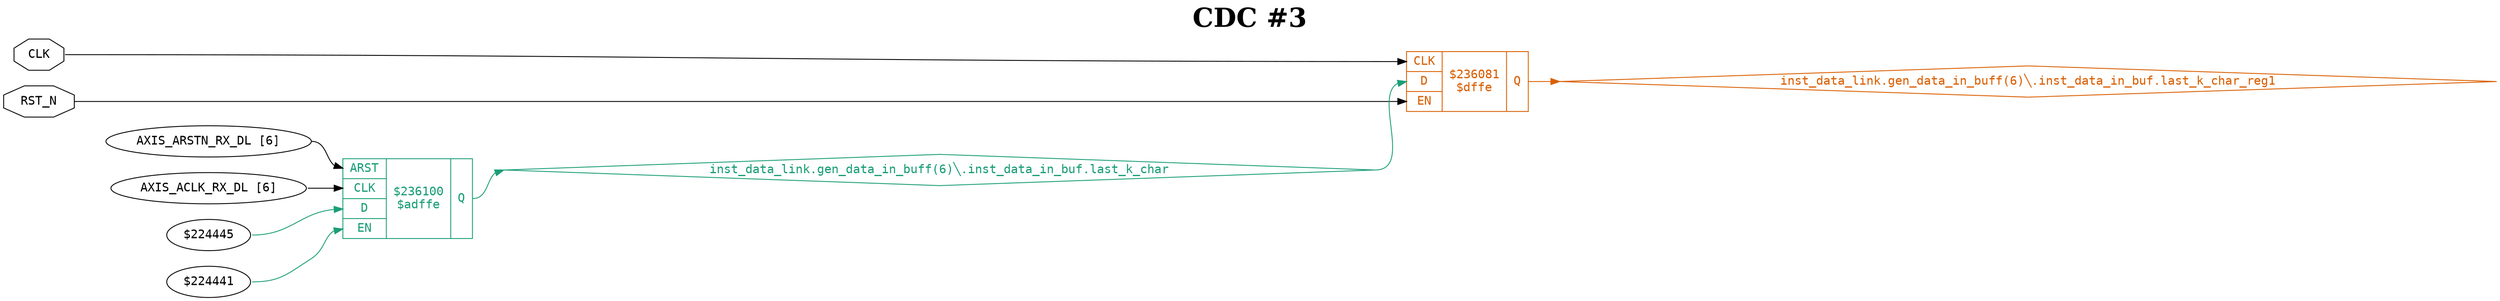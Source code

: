 digraph "spacefibre_light_top" {
label=<<b>CDC #3</b>>;
labelloc="t"
fontsize="30"
node ["fontname"="Courier"]
edge ["fontname"="Courier"]
rankdir="LR";
remincross=true;
n1 [ shape=octagon, label="CLK", color="black", fontcolor="black", href="/src/ip_spacefibre_light_top/spacefibre_light_top.vhd#45" ];
n2 [ shape=octagon, label="RST_N", color="black", fontcolor="black", href="/src/ip_spacefibre_light_top/spacefibre_light_top.vhd#44" ];
n3 [ shape=diamond, label="inst_data_link.gen_data_in_buff(6)&#9586;.inst_data_in_buf.last_k_char", colorscheme="dark28", color="1", fontcolor="1", href="/src/module_data_link/data_in_buf.vhd#122" ];
n4 [ shape=diamond, label="inst_data_link.gen_data_in_buff(6)&#9586;.inst_data_in_buf.last_k_char_reg1", colorscheme="dark28", color="2", fontcolor="2", href="/src/module_data_link/data_in_buf.vhd#123" ];
{ rank="source"; n1; n2;}
{ rank="sink";}
c8 [ shape=record, label="{{<p1> CLK|<p5> D|<p6> EN}|$236081\n$dffe|{<p7> Q}}", colorscheme="dark28", color="2", fontcolor="2" , href="/src/module_data_link/data_in_buf.vhd#225"  ];
v0 [ label="AXIS_ARSTN_RX_DL [6]" ];
v1 [ label="AXIS_ACLK_RX_DL [6]" ];
v2 [ label="$224445" ];
v3 [ label="$224441" ];
c10 [ shape=record, label="{{<p9> ARST|<p1> CLK|<p5> D|<p6> EN}|$236100\n$adffe|{<p7> Q}}", colorscheme="dark28", color="1", fontcolor="1" , href="/src/module_data_link/data_in_buf.vhd#276"  ];
n1:e -> c8:p1:w [color="black", fontcolor="black", label=""];
n2:e -> c8:p6:w [color="black", fontcolor="black", label=""];
c10:p7:e -> n3:w [colorscheme="dark28", color="1", fontcolor="1", label=""];
n3:e -> c8:p5:w [colorscheme="dark28", color="1", fontcolor="1", label=""];
c8:p7:e -> n4:w [colorscheme="dark28", color="2", fontcolor="2", label=""];
v0:e -> c10:p9:w [color="black", fontcolor="black", label=""];
v1:e -> c10:p1:w [color="black", fontcolor="black", label=""];
v2:e -> c10:p5:w [colorscheme="dark28", color="1", fontcolor="1", label=""];
v3:e -> c10:p6:w [colorscheme="dark28", color="1", fontcolor="1", label=""];
}
